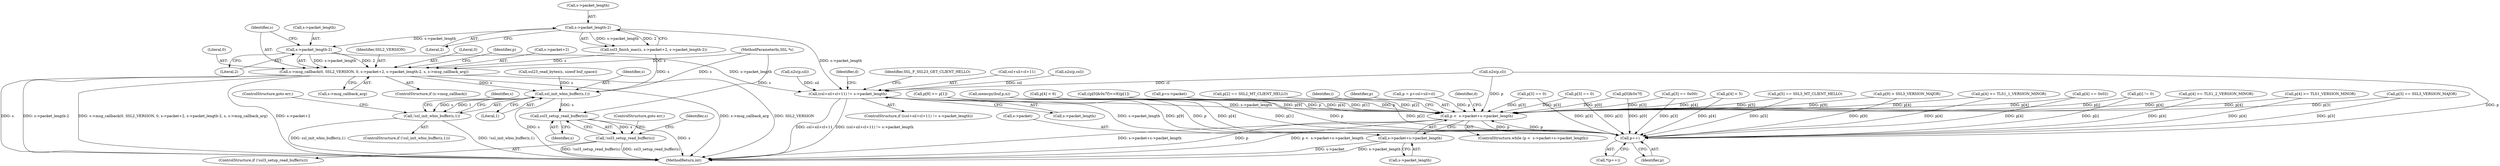 digraph "0_openssl_26a59d9b46574e457870197dffa802871b4c8fc7_0@pointer" {
"1000805" [label="(Call,s->packet_length-2)"];
"1000787" [label="(Call,s->packet_length-2)"];
"1000796" [label="(Call,s->msg_callback(0, SSL2_VERSION, 0, s->packet+2, s->packet_length-2, s, s->msg_callback_arg))"];
"1001095" [label="(Call,ssl_init_wbio_buffer(s,1))"];
"1001094" [label="(Call,!ssl_init_wbio_buffer(s,1))"];
"1001116" [label="(Call,ssl3_setup_read_buffer(s))"];
"1001115" [label="(Call,!ssl3_setup_read_buffer(s))"];
"1000841" [label="(Call,(csl+sil+cl+11) != s->packet_length)"];
"1000985" [label="(Call,p <  s->packet+s->packet_length)"];
"1001000" [label="(Call,p++)"];
"1000987" [label="(Call,s->packet+s->packet_length)"];
"1001095" [label="(Call,ssl_init_wbio_buffer(s,1))"];
"1000984" [label="(ControlStructure,while (p <  s->packet+s->packet_length))"];
"1000197" [label="(Call,ssl23_read_bytes(s, sizeof buf_space))"];
"1000797" [label="(Literal,0)"];
"1000146" [label="(MethodParameterIn,SSL *s)"];
"1001097" [label="(Literal,1)"];
"1000999" [label="(Call,*(p++))"];
"1000810" [label="(Identifier,s)"];
"1000841" [label="(Call,(csl+sil+cl+11) != s->packet_length)"];
"1000828" [label="(Call,n2s(p,cl))"];
"1000715" [label="(Call,p=s->packet)"];
"1000323" [label="(Call,p[4] >= TLS1_1_VERSION_MINOR)"];
"1000269" [label="(Call,p[3] == SSL3_VERSION_MAJOR)"];
"1000232" [label="(Call,p[3] == 0x00)"];
"1000860" [label="(Identifier,d)"];
"1000798" [label="(Identifier,SSL2_VERSION)"];
"1000237" [label="(Call,p[4] == 0x02)"];
"1000985" [label="(Call,p <  s->packet+s->packet_length)"];
"1000809" [label="(Literal,2)"];
"1000736" [label="(Call,((p[0]&0x7f)<<8)|p[1])"];
"1000474" [label="(Call,p[3] == 0)"];
"1000452" [label="(Call,p[4] < 5)"];
"1001003" [label="(Identifier,i)"];
"1001098" [label="(ControlStructure,goto err;)"];
"1000854" [label="(Identifier,SSL_F_SSL23_GET_CLIENT_HELLO)"];
"1000842" [label="(Call,csl+sil+cl+11)"];
"1000457" [label="(Call,p[9] >= p[1])"];
"1001252" [label="(MethodReturn,int)"];
"1000213" [label="(Call,memcpy(buf,p,n))"];
"1000479" [label="(Call,p[4] < 6)"];
"1000224" [label="(Call,p[2] == SSL2_MT_CLIENT_HELLO)"];
"1000796" [label="(Call,s->msg_callback(0, SSL2_VERSION, 0, s->packet+2, s->packet_length-2, s, s->msg_callback_arg))"];
"1000780" [label="(Call,ssl3_finish_mac(s, s->packet+2, s->packet_length-2))"];
"1000805" [label="(Call,s->packet_length-2)"];
"1000811" [label="(Call,s->msg_callback_arg)"];
"1000447" [label="(Call,p[3] == 0)"];
"1000991" [label="(Call,s->packet_length)"];
"1000822" [label="(Call,n2s(p,csl))"];
"1001096" [label="(Identifier,s)"];
"1000792" [label="(ControlStructure,if (s->msg_callback))"];
"1000738" [label="(Call,p[0]&0x7f)"];
"1000986" [label="(Identifier,p)"];
"1000975" [label="(Call,p = p+csl+sil+cl)"];
"1000440" [label="(Call,p[5] == SSL3_MT_CLIENT_HELLO)"];
"1001101" [label="(Identifier,s)"];
"1000788" [label="(Call,s->packet_length)"];
"1000799" [label="(Literal,0)"];
"1000849" [label="(Call,s->packet_length)"];
"1000787" [label="(Call,s->packet_length-2)"];
"1001117" [label="(Identifier,s)"];
"1000840" [label="(ControlStructure,if ((csl+sil+cl+11) != s->packet_length))"];
"1001093" [label="(ControlStructure,if (!ssl_init_wbio_buffer(s,1)))"];
"1000825" [label="(Call,n2s(p,sil))"];
"1001000" [label="(Call,p++)"];
"1000490" [label="(Call,p[9] > SSL3_VERSION_MAJOR)"];
"1001094" [label="(Call,!ssl_init_wbio_buffer(s,1))"];
"1000987" [label="(Call,s->packet+s->packet_length)"];
"1001116" [label="(Call,ssl3_setup_read_buffer(s))"];
"1001001" [label="(Identifier,p)"];
"1001121" [label="(Identifier,s)"];
"1001115" [label="(Call,!ssl3_setup_read_buffer(s))"];
"1000791" [label="(Literal,2)"];
"1000815" [label="(Identifier,p)"];
"1000935" [label="(Call,p[i] != 0)"];
"1001118" [label="(ControlStructure,goto err;)"];
"1000806" [label="(Call,s->packet_length)"];
"1000998" [label="(Identifier,d)"];
"1000800" [label="(Call,s->packet+2)"];
"1000298" [label="(Call,p[4] >= TLS1_2_VERSION_MINOR)"];
"1000988" [label="(Call,s->packet)"];
"1000290" [label="(Call,p[4] >= TLS1_VERSION_MINOR)"];
"1001114" [label="(ControlStructure,if (!ssl3_setup_read_buffer(s)))"];
"1000805" -> "1000796"  [label="AST: "];
"1000805" -> "1000809"  [label="CFG: "];
"1000806" -> "1000805"  [label="AST: "];
"1000809" -> "1000805"  [label="AST: "];
"1000810" -> "1000805"  [label="CFG: "];
"1000805" -> "1000796"  [label="DDG: s->packet_length"];
"1000805" -> "1000796"  [label="DDG: 2"];
"1000787" -> "1000805"  [label="DDG: s->packet_length"];
"1000805" -> "1000841"  [label="DDG: s->packet_length"];
"1000787" -> "1000780"  [label="AST: "];
"1000787" -> "1000791"  [label="CFG: "];
"1000788" -> "1000787"  [label="AST: "];
"1000791" -> "1000787"  [label="AST: "];
"1000780" -> "1000787"  [label="CFG: "];
"1000787" -> "1000780"  [label="DDG: s->packet_length"];
"1000787" -> "1000780"  [label="DDG: 2"];
"1000787" -> "1000841"  [label="DDG: s->packet_length"];
"1000796" -> "1000792"  [label="AST: "];
"1000796" -> "1000811"  [label="CFG: "];
"1000797" -> "1000796"  [label="AST: "];
"1000798" -> "1000796"  [label="AST: "];
"1000799" -> "1000796"  [label="AST: "];
"1000800" -> "1000796"  [label="AST: "];
"1000810" -> "1000796"  [label="AST: "];
"1000811" -> "1000796"  [label="AST: "];
"1000815" -> "1000796"  [label="CFG: "];
"1000796" -> "1001252"  [label="DDG: s"];
"1000796" -> "1001252"  [label="DDG: s->packet_length-2"];
"1000796" -> "1001252"  [label="DDG: s->msg_callback(0, SSL2_VERSION, 0, s->packet+2, s->packet_length-2, s, s->msg_callback_arg)"];
"1000796" -> "1001252"  [label="DDG: s->packet+2"];
"1000796" -> "1001252"  [label="DDG: s->msg_callback_arg"];
"1000796" -> "1001252"  [label="DDG: SSL2_VERSION"];
"1000780" -> "1000796"  [label="DDG: s"];
"1000146" -> "1000796"  [label="DDG: s"];
"1000796" -> "1001095"  [label="DDG: s"];
"1001095" -> "1001094"  [label="AST: "];
"1001095" -> "1001097"  [label="CFG: "];
"1001096" -> "1001095"  [label="AST: "];
"1001097" -> "1001095"  [label="AST: "];
"1001094" -> "1001095"  [label="CFG: "];
"1001095" -> "1001252"  [label="DDG: s"];
"1001095" -> "1001094"  [label="DDG: s"];
"1001095" -> "1001094"  [label="DDG: 1"];
"1000780" -> "1001095"  [label="DDG: s"];
"1000197" -> "1001095"  [label="DDG: s"];
"1000146" -> "1001095"  [label="DDG: s"];
"1001095" -> "1001116"  [label="DDG: s"];
"1001094" -> "1001093"  [label="AST: "];
"1001098" -> "1001094"  [label="CFG: "];
"1001101" -> "1001094"  [label="CFG: "];
"1001094" -> "1001252"  [label="DDG: !ssl_init_wbio_buffer(s,1)"];
"1001094" -> "1001252"  [label="DDG: ssl_init_wbio_buffer(s,1)"];
"1001116" -> "1001115"  [label="AST: "];
"1001116" -> "1001117"  [label="CFG: "];
"1001117" -> "1001116"  [label="AST: "];
"1001115" -> "1001116"  [label="CFG: "];
"1001116" -> "1001252"  [label="DDG: s"];
"1001116" -> "1001115"  [label="DDG: s"];
"1000146" -> "1001116"  [label="DDG: s"];
"1001115" -> "1001114"  [label="AST: "];
"1001118" -> "1001115"  [label="CFG: "];
"1001121" -> "1001115"  [label="CFG: "];
"1001115" -> "1001252"  [label="DDG: ssl3_setup_read_buffer(s)"];
"1001115" -> "1001252"  [label="DDG: !ssl3_setup_read_buffer(s)"];
"1000841" -> "1000840"  [label="AST: "];
"1000841" -> "1000849"  [label="CFG: "];
"1000842" -> "1000841"  [label="AST: "];
"1000849" -> "1000841"  [label="AST: "];
"1000854" -> "1000841"  [label="CFG: "];
"1000860" -> "1000841"  [label="CFG: "];
"1000841" -> "1001252"  [label="DDG: csl+sil+cl+11"];
"1000841" -> "1001252"  [label="DDG: (csl+sil+cl+11) != s->packet_length"];
"1000822" -> "1000841"  [label="DDG: csl"];
"1000825" -> "1000841"  [label="DDG: sil"];
"1000828" -> "1000841"  [label="DDG: cl"];
"1000841" -> "1000985"  [label="DDG: s->packet_length"];
"1000841" -> "1000987"  [label="DDG: s->packet_length"];
"1000985" -> "1000984"  [label="AST: "];
"1000985" -> "1000987"  [label="CFG: "];
"1000986" -> "1000985"  [label="AST: "];
"1000987" -> "1000985"  [label="AST: "];
"1000998" -> "1000985"  [label="CFG: "];
"1001003" -> "1000985"  [label="CFG: "];
"1000985" -> "1001252"  [label="DDG: s->packet+s->packet_length"];
"1000985" -> "1001252"  [label="DDG: p"];
"1000985" -> "1001252"  [label="DDG: p <  s->packet+s->packet_length"];
"1000935" -> "1000985"  [label="DDG: p[i]"];
"1000736" -> "1000985"  [label="DDG: p[1]"];
"1000738" -> "1000985"  [label="DDG: p[0]"];
"1001000" -> "1000985"  [label="DDG: p"];
"1000490" -> "1000985"  [label="DDG: p[9]"];
"1000457" -> "1000985"  [label="DDG: p[9]"];
"1000440" -> "1000985"  [label="DDG: p[5]"];
"1000975" -> "1000985"  [label="DDG: p"];
"1000224" -> "1000985"  [label="DDG: p[2]"];
"1000290" -> "1000985"  [label="DDG: p[4]"];
"1000715" -> "1000985"  [label="DDG: p"];
"1000298" -> "1000985"  [label="DDG: p[4]"];
"1000479" -> "1000985"  [label="DDG: p[4]"];
"1000452" -> "1000985"  [label="DDG: p[4]"];
"1000323" -> "1000985"  [label="DDG: p[4]"];
"1000237" -> "1000985"  [label="DDG: p[4]"];
"1000213" -> "1000985"  [label="DDG: p"];
"1000828" -> "1000985"  [label="DDG: p"];
"1000474" -> "1000985"  [label="DDG: p[3]"];
"1000269" -> "1000985"  [label="DDG: p[3]"];
"1000447" -> "1000985"  [label="DDG: p[3]"];
"1000232" -> "1000985"  [label="DDG: p[3]"];
"1000985" -> "1001000"  [label="DDG: p"];
"1001000" -> "1000999"  [label="AST: "];
"1001000" -> "1001001"  [label="CFG: "];
"1001001" -> "1001000"  [label="AST: "];
"1000999" -> "1001000"  [label="CFG: "];
"1000935" -> "1001000"  [label="DDG: p[i]"];
"1000736" -> "1001000"  [label="DDG: p[1]"];
"1000738" -> "1001000"  [label="DDG: p[0]"];
"1000490" -> "1001000"  [label="DDG: p[9]"];
"1000457" -> "1001000"  [label="DDG: p[9]"];
"1000440" -> "1001000"  [label="DDG: p[5]"];
"1000224" -> "1001000"  [label="DDG: p[2]"];
"1000290" -> "1001000"  [label="DDG: p[4]"];
"1000715" -> "1001000"  [label="DDG: p"];
"1000298" -> "1001000"  [label="DDG: p[4]"];
"1000479" -> "1001000"  [label="DDG: p[4]"];
"1000452" -> "1001000"  [label="DDG: p[4]"];
"1000323" -> "1001000"  [label="DDG: p[4]"];
"1000237" -> "1001000"  [label="DDG: p[4]"];
"1000213" -> "1001000"  [label="DDG: p"];
"1000828" -> "1001000"  [label="DDG: p"];
"1000474" -> "1001000"  [label="DDG: p[3]"];
"1000269" -> "1001000"  [label="DDG: p[3]"];
"1000447" -> "1001000"  [label="DDG: p[3]"];
"1000232" -> "1001000"  [label="DDG: p[3]"];
"1000987" -> "1000991"  [label="CFG: "];
"1000988" -> "1000987"  [label="AST: "];
"1000991" -> "1000987"  [label="AST: "];
"1000987" -> "1001252"  [label="DDG: s->packet"];
"1000987" -> "1001252"  [label="DDG: s->packet_length"];
}
